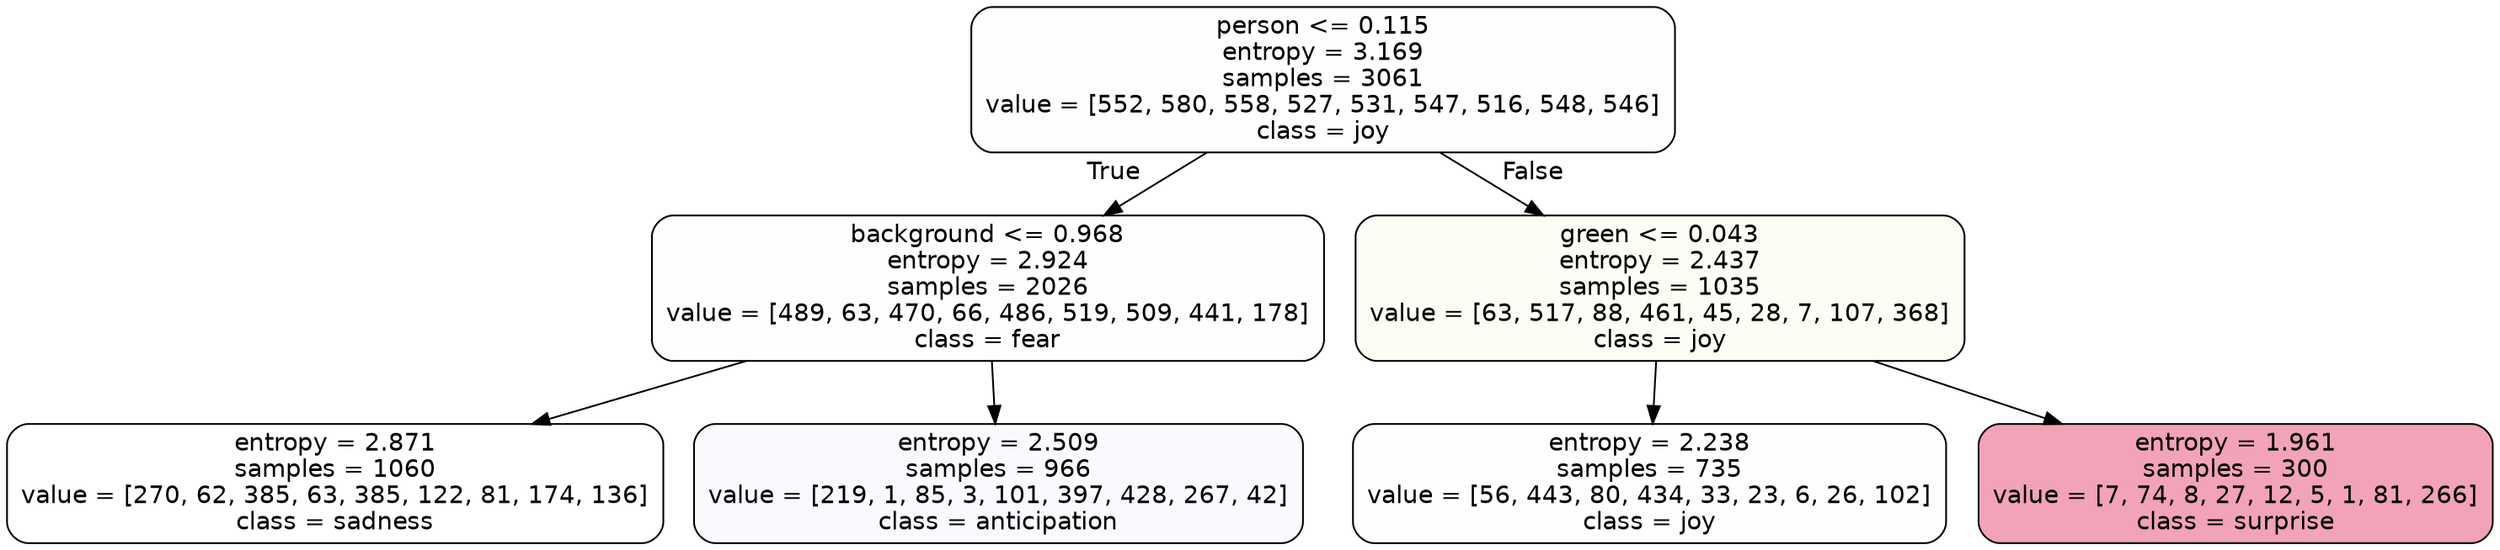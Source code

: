 digraph Tree {
node [shape=box, style="filled, rounded", color="black", fontname=helvetica] ;
edge [fontname=helvetica] ;
0 [label="person <= 0.115\nentropy = 3.169\nsamples = 3061\nvalue = [552, 580, 558, 527, 531, 547, 516, 548, 546]\nclass = joy", fillcolor="#d7e53901"] ;
1 [label="background <= 0.968\nentropy = 2.924\nsamples = 2026\nvalue = [489, 63, 470, 66, 486, 519, 509, 441, 178]\nclass = fear", fillcolor="#3964e501"] ;
0 -> 1 [labeldistance=2.5, labelangle=45, headlabel="True"] ;
2 [label="entropy = 2.871\nsamples = 1060\nvalue = [270, 62, 385, 63, 385, 122, 81, 174, 136]\nclass = sadness", fillcolor="#64e53900"] ;
1 -> 2 ;
3 [label="entropy = 2.509\nsamples = 966\nvalue = [219, 1, 85, 3, 101, 397, 428, 267, 42]\nclass = anticipation", fillcolor="#8139e507"] ;
1 -> 3 ;
4 [label="green <= 0.043\nentropy = 2.437\nsamples = 1035\nvalue = [63, 517, 88, 461, 45, 28, 7, 107, 368]\nclass = joy", fillcolor="#d7e5390c"] ;
0 -> 4 [labeldistance=2.5, labelangle=-45, headlabel="False"] ;
5 [label="entropy = 2.238\nsamples = 735\nvalue = [56, 443, 80, 434, 33, 23, 6, 26, 102]\nclass = joy", fillcolor="#d7e53903"] ;
4 -> 5 ;
6 [label="entropy = 1.961\nsamples = 300\nvalue = [7, 74, 8, 27, 12, 5, 1, 81, 266]\nclass = surprise", fillcolor="#e5396476"] ;
4 -> 6 ;
}